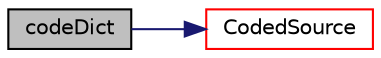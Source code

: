 digraph "codeDict"
{
  bgcolor="transparent";
  edge [fontname="Helvetica",fontsize="10",labelfontname="Helvetica",labelfontsize="10"];
  node [fontname="Helvetica",fontsize="10",shape=record];
  rankdir="LR";
  Node29 [label="codeDict",height=0.2,width=0.4,color="black", fillcolor="grey75", style="filled", fontcolor="black"];
  Node29 -> Node30 [color="midnightblue",fontsize="10",style="solid",fontname="Helvetica"];
  Node30 [label="CodedSource",height=0.2,width=0.4,color="red",URL="$a24661.html#a12ff03f8b853e50e7121f7bbb656d86d",tooltip="Construct from components. "];
}
